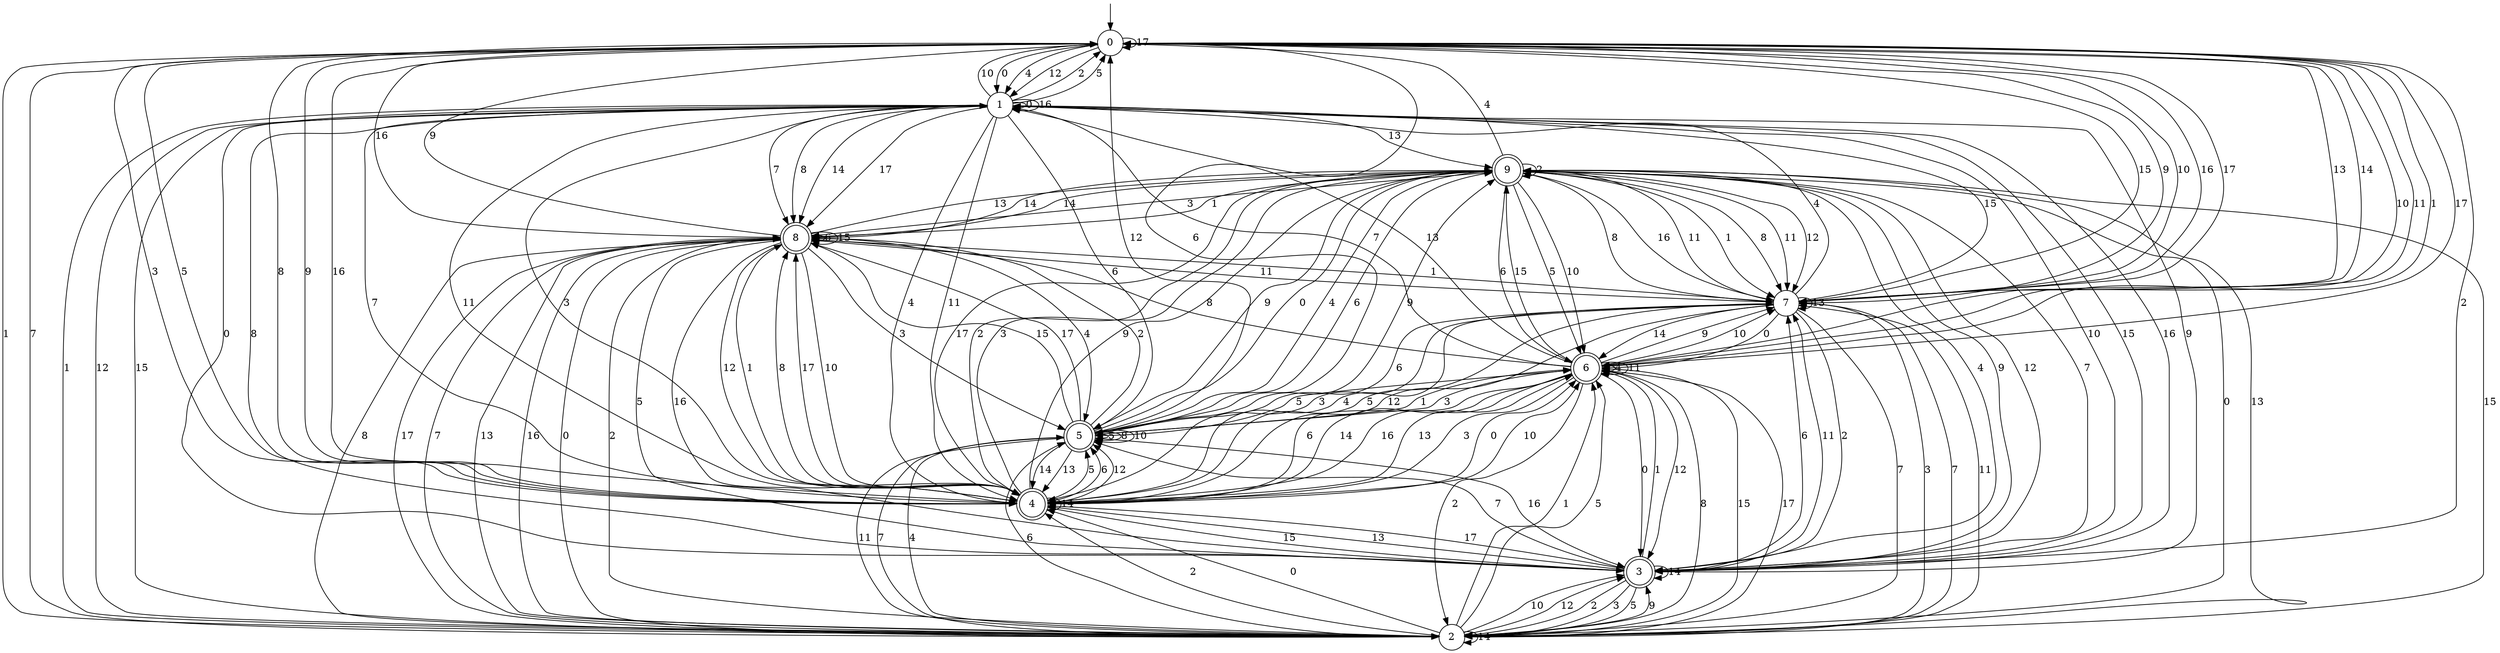 digraph g {

	s0 [shape="circle" label="0"];
	s1 [shape="circle" label="1"];
	s2 [shape="circle" label="2"];
	s3 [shape="doublecircle" label="3"];
	s4 [shape="doublecircle" label="4"];
	s5 [shape="doublecircle" label="5"];
	s6 [shape="doublecircle" label="6"];
	s7 [shape="circle" label="7"];
	s8 [shape="doublecircle" label="8"];
	s9 [shape="doublecircle" label="9"];
	s0 -> s1 [label="0"];
	s0 -> s2 [label="1"];
	s0 -> s3 [label="2"];
	s0 -> s4 [label="3"];
	s0 -> s1 [label="4"];
	s0 -> s4 [label="5"];
	s0 -> s5 [label="6"];
	s0 -> s2 [label="7"];
	s0 -> s4 [label="8"];
	s0 -> s4 [label="9"];
	s0 -> s6 [label="10"];
	s0 -> s6 [label="11"];
	s0 -> s1 [label="12"];
	s0 -> s7 [label="13"];
	s0 -> s7 [label="14"];
	s0 -> s7 [label="15"];
	s0 -> s8 [label="16"];
	s0 -> s0 [label="17"];
	s1 -> s1 [label="0"];
	s1 -> s2 [label="1"];
	s1 -> s0 [label="2"];
	s1 -> s4 [label="3"];
	s1 -> s4 [label="4"];
	s1 -> s0 [label="5"];
	s1 -> s5 [label="6"];
	s1 -> s8 [label="7"];
	s1 -> s8 [label="8"];
	s1 -> s3 [label="9"];
	s1 -> s0 [label="10"];
	s1 -> s4 [label="11"];
	s1 -> s2 [label="12"];
	s1 -> s9 [label="13"];
	s1 -> s8 [label="14"];
	s1 -> s2 [label="15"];
	s1 -> s1 [label="16"];
	s1 -> s8 [label="17"];
	s2 -> s4 [label="0"];
	s2 -> s6 [label="1"];
	s2 -> s4 [label="2"];
	s2 -> s7 [label="3"];
	s2 -> s5 [label="4"];
	s2 -> s6 [label="5"];
	s2 -> s5 [label="6"];
	s2 -> s7 [label="7"];
	s2 -> s6 [label="8"];
	s2 -> s3 [label="9"];
	s2 -> s3 [label="10"];
	s2 -> s7 [label="11"];
	s2 -> s3 [label="12"];
	s2 -> s8 [label="13"];
	s2 -> s2 [label="14"];
	s2 -> s6 [label="15"];
	s2 -> s8 [label="16"];
	s2 -> s6 [label="17"];
	s3 -> s1 [label="0"];
	s3 -> s6 [label="1"];
	s3 -> s2 [label="2"];
	s3 -> s2 [label="3"];
	s3 -> s9 [label="4"];
	s3 -> s2 [label="5"];
	s3 -> s7 [label="6"];
	s3 -> s5 [label="7"];
	s3 -> s1 [label="8"];
	s3 -> s9 [label="9"];
	s3 -> s1 [label="10"];
	s3 -> s7 [label="11"];
	s3 -> s9 [label="12"];
	s3 -> s4 [label="13"];
	s3 -> s3 [label="14"];
	s3 -> s1 [label="15"];
	s3 -> s1 [label="16"];
	s3 -> s4 [label="17"];
	s4 -> s6 [label="0"];
	s4 -> s8 [label="1"];
	s4 -> s9 [label="2"];
	s4 -> s9 [label="3"];
	s4 -> s7 [label="4"];
	s4 -> s5 [label="5"];
	s4 -> s5 [label="6"];
	s4 -> s1 [label="7"];
	s4 -> s8 [label="8"];
	s4 -> s9 [label="9"];
	s4 -> s6 [label="10"];
	s4 -> s1 [label="11"];
	s4 -> s5 [label="12"];
	s4 -> s6 [label="13"];
	s4 -> s4 [label="14"];
	s4 -> s3 [label="15"];
	s4 -> s0 [label="16"];
	s4 -> s8 [label="17"];
	s5 -> s9 [label="0"];
	s5 -> s6 [label="1"];
	s5 -> s8 [label="2"];
	s5 -> s6 [label="3"];
	s5 -> s9 [label="4"];
	s5 -> s5 [label="5"];
	s5 -> s9 [label="6"];
	s5 -> s2 [label="7"];
	s5 -> s5 [label="8"];
	s5 -> s9 [label="9"];
	s5 -> s5 [label="10"];
	s5 -> s2 [label="11"];
	s5 -> s0 [label="12"];
	s5 -> s4 [label="13"];
	s5 -> s4 [label="14"];
	s5 -> s8 [label="15"];
	s5 -> s3 [label="16"];
	s5 -> s8 [label="17"];
	s6 -> s3 [label="0"];
	s6 -> s0 [label="1"];
	s6 -> s2 [label="2"];
	s6 -> s4 [label="3"];
	s6 -> s6 [label="4"];
	s6 -> s5 [label="5"];
	s6 -> s4 [label="6"];
	s6 -> s1 [label="7"];
	s6 -> s8 [label="8"];
	s6 -> s7 [label="9"];
	s6 -> s7 [label="10"];
	s6 -> s6 [label="11"];
	s6 -> s3 [label="12"];
	s6 -> s1 [label="13"];
	s6 -> s4 [label="14"];
	s6 -> s9 [label="15"];
	s6 -> s4 [label="16"];
	s6 -> s0 [label="17"];
	s7 -> s6 [label="0"];
	s7 -> s8 [label="1"];
	s7 -> s3 [label="2"];
	s7 -> s4 [label="3"];
	s7 -> s1 [label="4"];
	s7 -> s4 [label="5"];
	s7 -> s5 [label="6"];
	s7 -> s2 [label="7"];
	s7 -> s9 [label="8"];
	s7 -> s0 [label="9"];
	s7 -> s0 [label="10"];
	s7 -> s9 [label="11"];
	s7 -> s4 [label="12"];
	s7 -> s7 [label="13"];
	s7 -> s6 [label="14"];
	s7 -> s1 [label="15"];
	s7 -> s0 [label="16"];
	s7 -> s0 [label="17"];
	s8 -> s2 [label="0"];
	s8 -> s9 [label="1"];
	s8 -> s2 [label="2"];
	s8 -> s5 [label="3"];
	s8 -> s5 [label="4"];
	s8 -> s3 [label="5"];
	s8 -> s8 [label="6"];
	s8 -> s2 [label="7"];
	s8 -> s2 [label="8"];
	s8 -> s0 [label="9"];
	s8 -> s4 [label="10"];
	s8 -> s7 [label="11"];
	s8 -> s4 [label="12"];
	s8 -> s9 [label="13"];
	s8 -> s9 [label="14"];
	s8 -> s8 [label="15"];
	s8 -> s3 [label="16"];
	s8 -> s2 [label="17"];
	s9 -> s2 [label="0"];
	s9 -> s7 [label="1"];
	s9 -> s9 [label="2"];
	s9 -> s8 [label="3"];
	s9 -> s0 [label="4"];
	s9 -> s6 [label="5"];
	s9 -> s6 [label="6"];
	s9 -> s3 [label="7"];
	s9 -> s7 [label="8"];
	s9 -> s5 [label="9"];
	s9 -> s6 [label="10"];
	s9 -> s7 [label="11"];
	s9 -> s7 [label="12"];
	s9 -> s2 [label="13"];
	s9 -> s8 [label="14"];
	s9 -> s2 [label="15"];
	s9 -> s7 [label="16"];
	s9 -> s4 [label="17"];

__start0 [label="" shape="none" width="0" height="0"];
__start0 -> s0;

}
